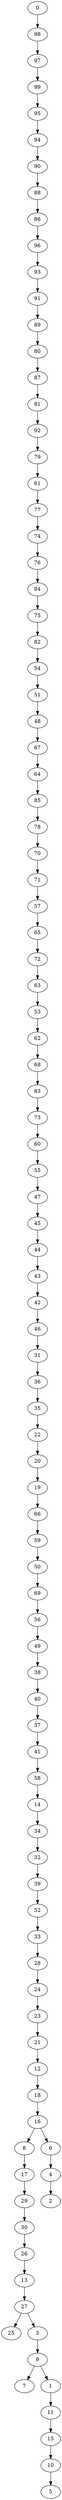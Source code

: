 digraph {
	0 [label=0]
	98 [label=98]
	97 [label=97]
	99 [label=99]
	95 [label=95]
	94 [label=94]
	90 [label=90]
	88 [label=88]
	86 [label=86]
	96 [label=96]
	93 [label=93]
	91 [label=91]
	89 [label=89]
	80 [label=80]
	87 [label=87]
	81 [label=81]
	92 [label=92]
	79 [label=79]
	61 [label=61]
	77 [label=77]
	74 [label=74]
	76 [label=76]
	84 [label=84]
	75 [label=75]
	82 [label=82]
	54 [label=54]
	51 [label=51]
	48 [label=48]
	67 [label=67]
	64 [label=64]
	85 [label=85]
	78 [label=78]
	70 [label=70]
	71 [label=71]
	57 [label=57]
	65 [label=65]
	72 [label=72]
	63 [label=63]
	53 [label=53]
	62 [label=62]
	68 [label=68]
	83 [label=83]
	73 [label=73]
	60 [label=60]
	55 [label=55]
	47 [label=47]
	45 [label=45]
	44 [label=44]
	43 [label=43]
	42 [label=42]
	46 [label=46]
	31 [label=31]
	36 [label=36]
	35 [label=35]
	22 [label=22]
	20 [label=20]
	19 [label=19]
	66 [label=66]
	59 [label=59]
	50 [label=50]
	69 [label=69]
	56 [label=56]
	49 [label=49]
	38 [label=38]
	40 [label=40]
	37 [label=37]
	41 [label=41]
	58 [label=58]
	14 [label=14]
	34 [label=34]
	32 [label=32]
	39 [label=39]
	52 [label=52]
	33 [label=33]
	28 [label=28]
	24 [label=24]
	23 [label=23]
	21 [label=21]
	12 [label=12]
	18 [label=18]
	16 [label=16]
	8 [label=8]
	17 [label=17]
	29 [label=29]
	30 [label=30]
	26 [label=26]
	13 [label=13]
	27 [label=27]
	25 [label=25]
	3 [label=3]
	9 [label=9]
	7 [label=7]
	1 [label=1]
	11 [label=11]
	15 [label=15]
	10 [label=10]
	5 [label=5]
	6 [label=6]
	4 [label=4]
	2 [label=2]
	0 -> 98
	98 -> 97
	97 -> 99
	99 -> 95
	95 -> 94
	94 -> 90
	90 -> 88
	88 -> 86
	86 -> 96
	96 -> 93
	93 -> 91
	91 -> 89
	89 -> 80
	80 -> 87
	87 -> 81
	81 -> 92
	92 -> 79
	79 -> 61
	61 -> 77
	77 -> 74
	74 -> 76
	76 -> 84
	84 -> 75
	75 -> 82
	82 -> 54
	54 -> 51
	51 -> 48
	48 -> 67
	67 -> 64
	64 -> 85
	85 -> 78
	78 -> 70
	70 -> 71
	71 -> 57
	57 -> 65
	65 -> 72
	72 -> 63
	63 -> 53
	53 -> 62
	62 -> 68
	68 -> 83
	83 -> 73
	73 -> 60
	60 -> 55
	55 -> 47
	47 -> 45
	45 -> 44
	44 -> 43
	43 -> 42
	42 -> 46
	46 -> 31
	31 -> 36
	36 -> 35
	35 -> 22
	22 -> 20
	20 -> 19
	19 -> 66
	66 -> 59
	59 -> 50
	50 -> 69
	69 -> 56
	56 -> 49
	49 -> 38
	38 -> 40
	40 -> 37
	37 -> 41
	41 -> 58
	58 -> 14
	14 -> 34
	34 -> 32
	32 -> 39
	39 -> 52
	52 -> 33
	33 -> 28
	28 -> 24
	24 -> 23
	23 -> 21
	21 -> 12
	12 -> 18
	18 -> 16
	16 -> 8
	8 -> 17
	17 -> 29
	29 -> 30
	30 -> 26
	26 -> 13
	13 -> 27
	27 -> 25
	27 -> 3
	3 -> 9
	9 -> 7
	9 -> 1
	1 -> 11
	11 -> 15
	15 -> 10
	10 -> 5
	16 -> 6
	6 -> 4
	4 -> 2
}
